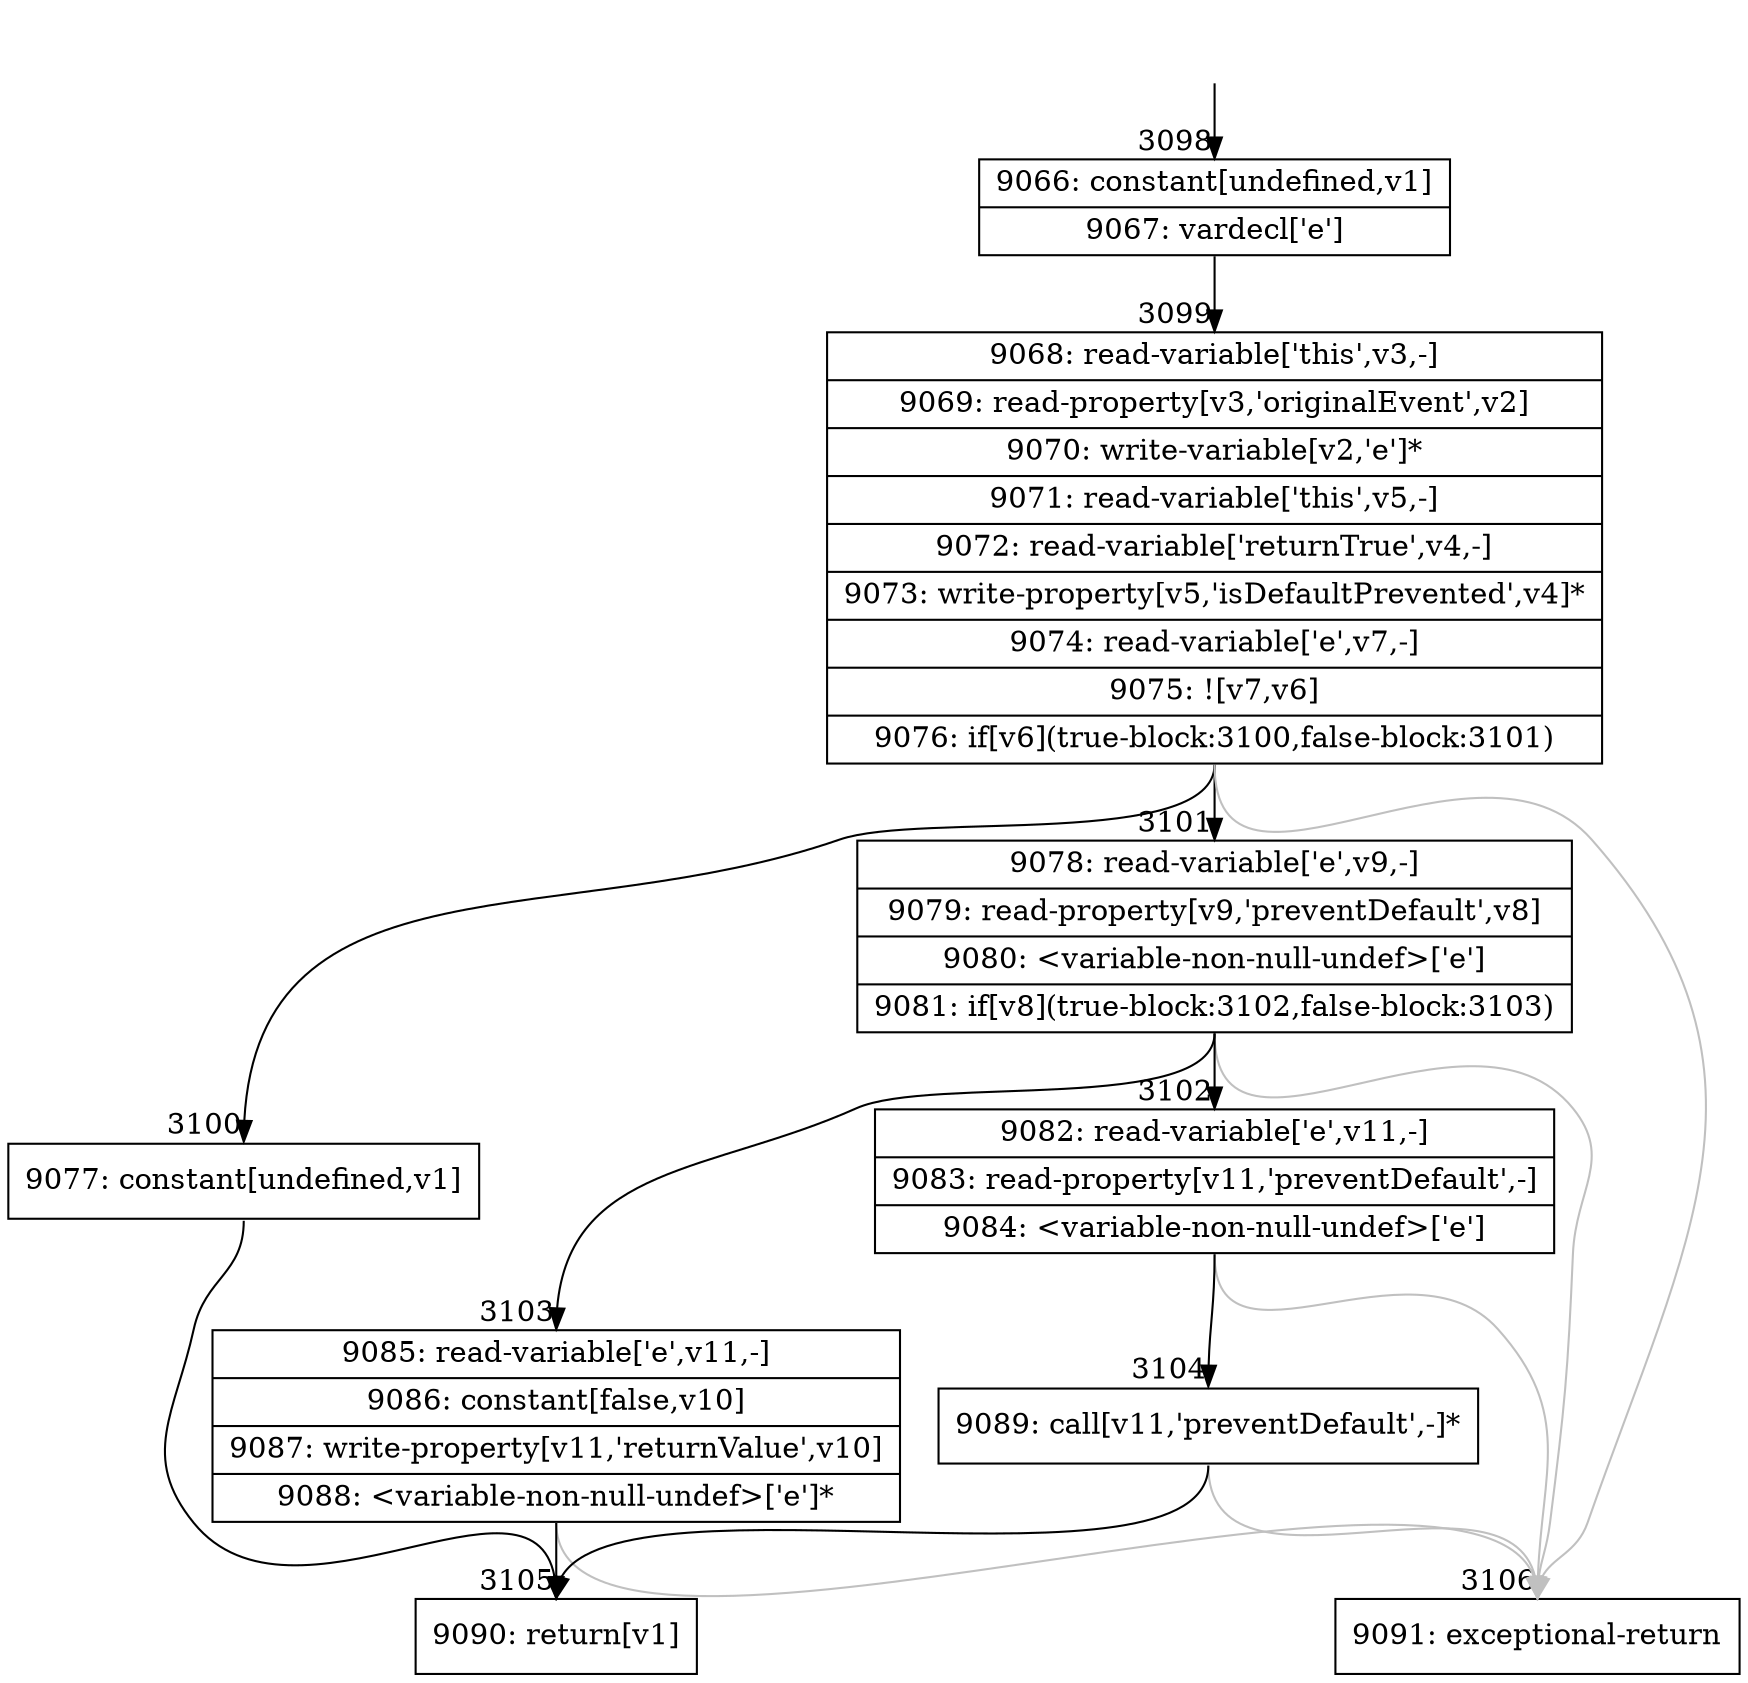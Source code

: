 digraph {
rankdir="TD"
BB_entry189[shape=none,label=""];
BB_entry189 -> BB3098 [tailport=s, headport=n, headlabel="    3098"]
BB3098 [shape=record label="{9066: constant[undefined,v1]|9067: vardecl['e']}" ] 
BB3098 -> BB3099 [tailport=s, headport=n, headlabel="      3099"]
BB3099 [shape=record label="{9068: read-variable['this',v3,-]|9069: read-property[v3,'originalEvent',v2]|9070: write-variable[v2,'e']*|9071: read-variable['this',v5,-]|9072: read-variable['returnTrue',v4,-]|9073: write-property[v5,'isDefaultPrevented',v4]*|9074: read-variable['e',v7,-]|9075: ![v7,v6]|9076: if[v6](true-block:3100,false-block:3101)}" ] 
BB3099 -> BB3100 [tailport=s, headport=n, headlabel="      3100"]
BB3099 -> BB3101 [tailport=s, headport=n, headlabel="      3101"]
BB3099 -> BB3106 [tailport=s, headport=n, color=gray, headlabel="      3106"]
BB3100 [shape=record label="{9077: constant[undefined,v1]}" ] 
BB3100 -> BB3105 [tailport=s, headport=n, headlabel="      3105"]
BB3101 [shape=record label="{9078: read-variable['e',v9,-]|9079: read-property[v9,'preventDefault',v8]|9080: \<variable-non-null-undef\>['e']|9081: if[v8](true-block:3102,false-block:3103)}" ] 
BB3101 -> BB3102 [tailport=s, headport=n, headlabel="      3102"]
BB3101 -> BB3103 [tailport=s, headport=n, headlabel="      3103"]
BB3101 -> BB3106 [tailport=s, headport=n, color=gray]
BB3102 [shape=record label="{9082: read-variable['e',v11,-]|9083: read-property[v11,'preventDefault',-]|9084: \<variable-non-null-undef\>['e']}" ] 
BB3102 -> BB3104 [tailport=s, headport=n, headlabel="      3104"]
BB3102 -> BB3106 [tailport=s, headport=n, color=gray]
BB3103 [shape=record label="{9085: read-variable['e',v11,-]|9086: constant[false,v10]|9087: write-property[v11,'returnValue',v10]|9088: \<variable-non-null-undef\>['e']*}" ] 
BB3103 -> BB3105 [tailport=s, headport=n]
BB3103 -> BB3106 [tailport=s, headport=n, color=gray]
BB3104 [shape=record label="{9089: call[v11,'preventDefault',-]*}" ] 
BB3104 -> BB3105 [tailport=s, headport=n]
BB3104 -> BB3106 [tailport=s, headport=n, color=gray]
BB3105 [shape=record label="{9090: return[v1]}" ] 
BB3106 [shape=record label="{9091: exceptional-return}" ] 
}
